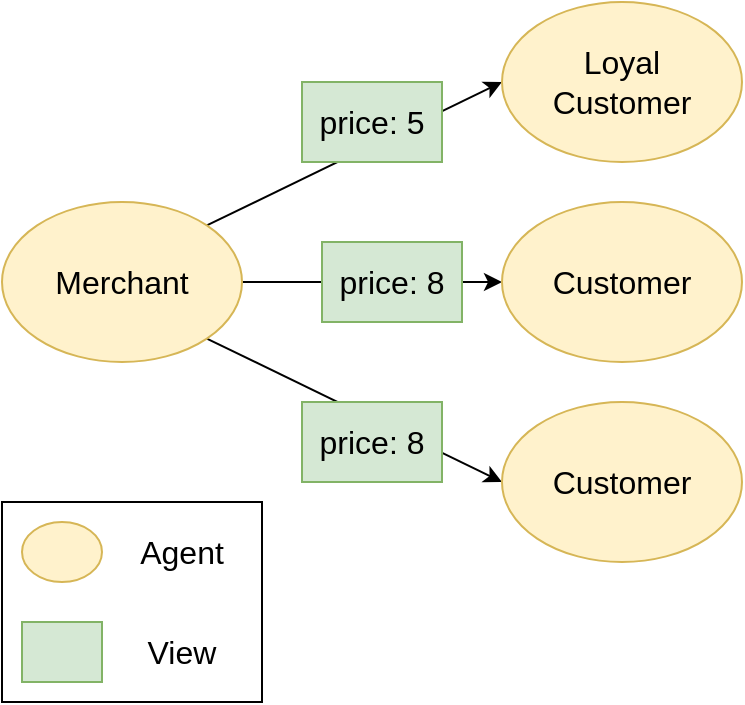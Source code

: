 <mxfile version="15.8.7" type="device"><diagram id="pS0YiKnU0Y1gFHqtMP9x" name="Page-1"><mxGraphModel dx="1106" dy="822" grid="1" gridSize="10" guides="1" tooltips="1" connect="1" arrows="1" fold="1" page="1" pageScale="1" pageWidth="827" pageHeight="1169" math="0" shadow="0"><root><mxCell id="0"/><mxCell id="1" parent="0"/><mxCell id="8avvAAnQu0ZCWGLHl5ec-18" value="" style="rounded=0;whiteSpace=wrap;html=1;fontSize=16;" vertex="1" parent="1"><mxGeometry x="40" y="350" width="130" height="100" as="geometry"/></mxCell><mxCell id="8avvAAnQu0ZCWGLHl5ec-6" style="edgeStyle=orthogonalEdgeStyle;rounded=0;orthogonalLoop=1;jettySize=auto;html=1;exitX=1;exitY=0.5;exitDx=0;exitDy=0;entryX=0;entryY=0.5;entryDx=0;entryDy=0;fontSize=16;" edge="1" parent="1" source="8avvAAnQu0ZCWGLHl5ec-2" target="8avvAAnQu0ZCWGLHl5ec-4"><mxGeometry relative="1" as="geometry"/></mxCell><mxCell id="8avvAAnQu0ZCWGLHl5ec-9" style="edgeStyle=none;rounded=0;orthogonalLoop=1;jettySize=auto;html=1;exitX=1;exitY=0;exitDx=0;exitDy=0;entryX=0;entryY=0.5;entryDx=0;entryDy=0;fontSize=16;" edge="1" parent="1" source="8avvAAnQu0ZCWGLHl5ec-2" target="8avvAAnQu0ZCWGLHl5ec-3"><mxGeometry relative="1" as="geometry"/></mxCell><mxCell id="8avvAAnQu0ZCWGLHl5ec-10" style="edgeStyle=none;rounded=0;orthogonalLoop=1;jettySize=auto;html=1;exitX=1;exitY=1;exitDx=0;exitDy=0;entryX=0;entryY=0.5;entryDx=0;entryDy=0;fontSize=16;" edge="1" parent="1" source="8avvAAnQu0ZCWGLHl5ec-2" target="8avvAAnQu0ZCWGLHl5ec-5"><mxGeometry relative="1" as="geometry"/></mxCell><mxCell id="8avvAAnQu0ZCWGLHl5ec-2" value="Merchant" style="ellipse;whiteSpace=wrap;html=1;fontSize=16;fillColor=#fff2cc;strokeColor=#d6b656;" vertex="1" parent="1"><mxGeometry x="40" y="200" width="120" height="80" as="geometry"/></mxCell><mxCell id="8avvAAnQu0ZCWGLHl5ec-3" value="Loyal&lt;br&gt;Customer" style="ellipse;whiteSpace=wrap;html=1;fontSize=16;fillColor=#fff2cc;strokeColor=#d6b656;" vertex="1" parent="1"><mxGeometry x="290" y="100" width="120" height="80" as="geometry"/></mxCell><mxCell id="8avvAAnQu0ZCWGLHl5ec-4" value="Customer" style="ellipse;whiteSpace=wrap;html=1;fontSize=16;fillColor=#fff2cc;strokeColor=#d6b656;" vertex="1" parent="1"><mxGeometry x="290" y="200" width="120" height="80" as="geometry"/></mxCell><mxCell id="8avvAAnQu0ZCWGLHl5ec-5" value="Customer" style="ellipse;whiteSpace=wrap;html=1;fontSize=16;fillColor=#fff2cc;strokeColor=#d6b656;" vertex="1" parent="1"><mxGeometry x="290" y="300" width="120" height="80" as="geometry"/></mxCell><mxCell id="8avvAAnQu0ZCWGLHl5ec-11" value="" style="ellipse;whiteSpace=wrap;html=1;fontSize=16;fillColor=#fff2cc;strokeColor=#d6b656;" vertex="1" parent="1"><mxGeometry x="50" y="360" width="40" height="30" as="geometry"/></mxCell><mxCell id="8avvAAnQu0ZCWGLHl5ec-12" value="Agent" style="text;html=1;strokeColor=none;fillColor=none;align=center;verticalAlign=middle;whiteSpace=wrap;rounded=0;fontSize=16;" vertex="1" parent="1"><mxGeometry x="100" y="360" width="60" height="30" as="geometry"/></mxCell><mxCell id="8avvAAnQu0ZCWGLHl5ec-13" value="price: 5" style="rounded=0;whiteSpace=wrap;html=1;fontSize=16;fillColor=#d5e8d4;strokeColor=#82b366;" vertex="1" parent="1"><mxGeometry x="190" y="140" width="70" height="40" as="geometry"/></mxCell><mxCell id="8avvAAnQu0ZCWGLHl5ec-14" value="price: 8" style="rounded=0;whiteSpace=wrap;html=1;fontSize=16;fillColor=#d5e8d4;strokeColor=#82b366;" vertex="1" parent="1"><mxGeometry x="200" y="220" width="70" height="40" as="geometry"/></mxCell><mxCell id="8avvAAnQu0ZCWGLHl5ec-15" value="price: 8" style="rounded=0;whiteSpace=wrap;html=1;fontSize=16;fillColor=#d5e8d4;strokeColor=#82b366;" vertex="1" parent="1"><mxGeometry x="190" y="300" width="70" height="40" as="geometry"/></mxCell><mxCell id="8avvAAnQu0ZCWGLHl5ec-16" value="" style="rounded=0;whiteSpace=wrap;html=1;fontSize=16;fillColor=#d5e8d4;strokeColor=#82b366;" vertex="1" parent="1"><mxGeometry x="50" y="410" width="40" height="30" as="geometry"/></mxCell><mxCell id="8avvAAnQu0ZCWGLHl5ec-17" value="View" style="text;html=1;strokeColor=none;fillColor=none;align=center;verticalAlign=middle;whiteSpace=wrap;rounded=0;fontSize=16;" vertex="1" parent="1"><mxGeometry x="100" y="410" width="60" height="30" as="geometry"/></mxCell></root></mxGraphModel></diagram></mxfile>